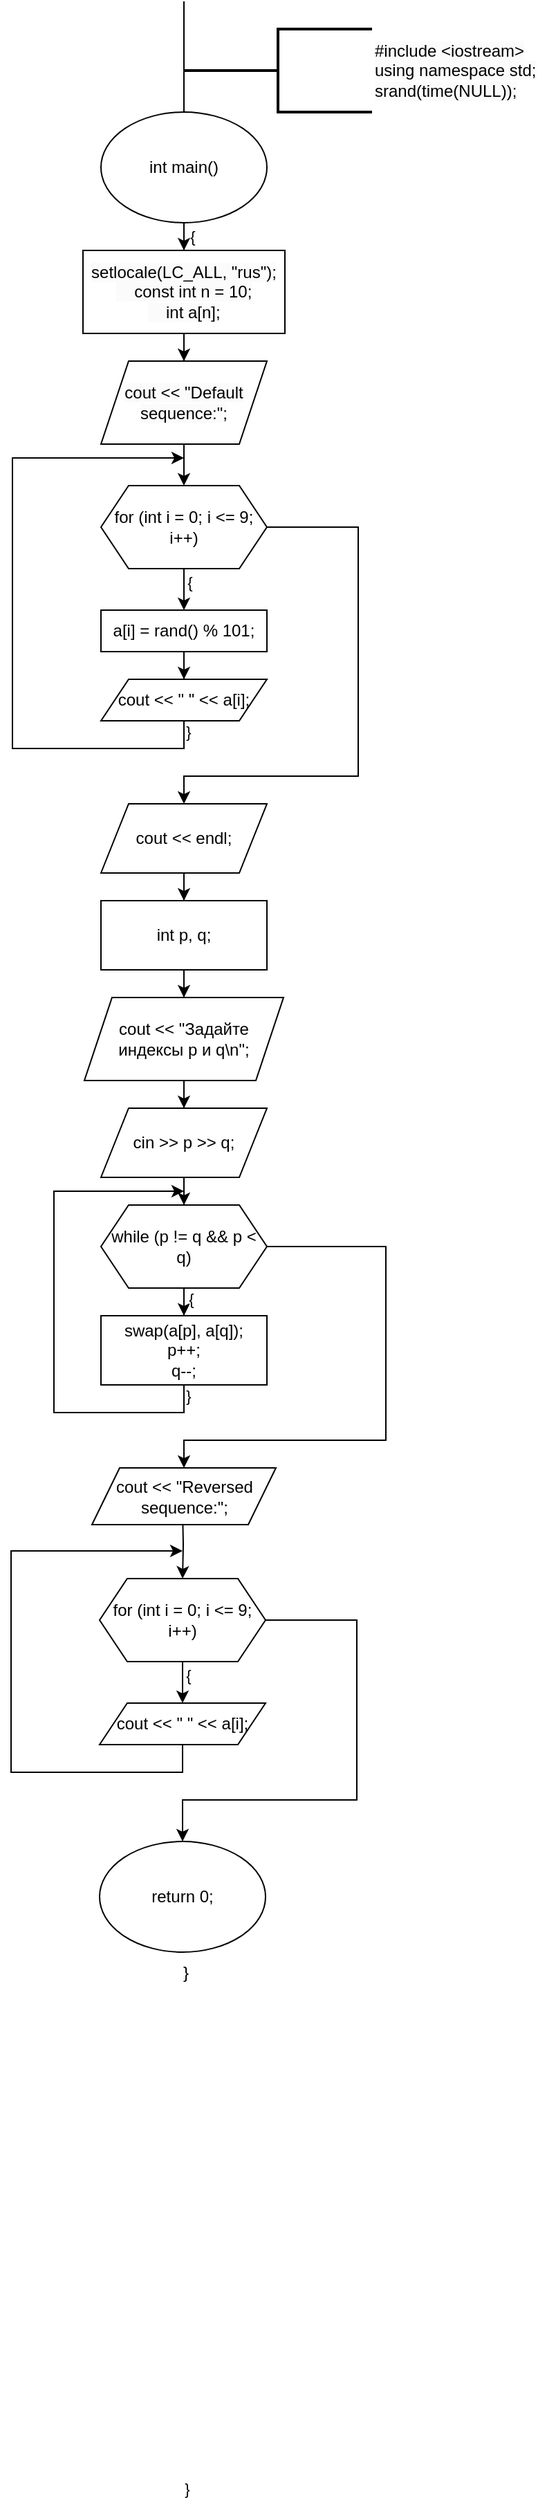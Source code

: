 <mxfile version="20.8.16" type="device"><diagram name="Страница 1" id="gcDt60N7jK0eCTy7Oaxi"><mxGraphModel dx="1393" dy="797" grid="1" gridSize="10" guides="1" tooltips="1" connect="1" arrows="1" fold="1" page="1" pageScale="1" pageWidth="827" pageHeight="1169" math="0" shadow="0"><root><mxCell id="0"/><mxCell id="1" parent="0"/><mxCell id="sxnHPJvaJj2CRW_7o38N-8" value="" style="edgeStyle=orthogonalEdgeStyle;rounded=0;orthogonalLoop=1;jettySize=auto;html=1;" edge="1" parent="1" source="sxnHPJvaJj2CRW_7o38N-2" target="sxnHPJvaJj2CRW_7o38N-7"><mxGeometry relative="1" as="geometry"/></mxCell><mxCell id="sxnHPJvaJj2CRW_7o38N-2" value="int main()" style="ellipse;whiteSpace=wrap;html=1;" vertex="1" parent="1"><mxGeometry x="354" y="100" width="120" height="80" as="geometry"/></mxCell><mxCell id="sxnHPJvaJj2CRW_7o38N-3" value="" style="endArrow=none;html=1;rounded=0;entryX=0.5;entryY=0;entryDx=0;entryDy=0;" edge="1" parent="1" target="sxnHPJvaJj2CRW_7o38N-2"><mxGeometry width="50" height="50" relative="1" as="geometry"><mxPoint x="414" y="20" as="sourcePoint"/><mxPoint x="440" y="250" as="targetPoint"/></mxGeometry></mxCell><mxCell id="sxnHPJvaJj2CRW_7o38N-14" value="{" style="edgeLabel;html=1;align=center;verticalAlign=middle;resizable=0;points=[];" vertex="1" connectable="0" parent="sxnHPJvaJj2CRW_7o38N-3"><mxGeometry x="-0.65" y="-1" relative="1" as="geometry"><mxPoint x="7" y="156" as="offset"/></mxGeometry></mxCell><mxCell id="sxnHPJvaJj2CRW_7o38N-4" value="&lt;span style=&quot;color: rgb(0, 0, 0); font-family: Helvetica; font-size: 12px; font-style: normal; font-variant-ligatures: normal; font-variant-caps: normal; font-weight: 400; letter-spacing: normal; orphans: 2; text-align: left; text-indent: 0px; text-transform: none; widows: 2; word-spacing: 0px; -webkit-text-stroke-width: 0px; background-color: rgb(251, 251, 251); text-decoration-thickness: initial; text-decoration-style: initial; text-decoration-color: initial; float: none; display: inline !important;&quot;&gt;#include &amp;lt;iostream&amp;gt;&lt;/span&gt;&lt;br style=&quot;border-color: var(--border-color); color: rgb(0, 0, 0); font-family: Helvetica; font-size: 12px; font-style: normal; font-variant-ligatures: normal; font-variant-caps: normal; font-weight: 400; letter-spacing: normal; orphans: 2; text-align: left; text-indent: 0px; text-transform: none; widows: 2; word-spacing: 0px; -webkit-text-stroke-width: 0px; background-color: rgb(251, 251, 251); text-decoration-thickness: initial; text-decoration-style: initial; text-decoration-color: initial;&quot;&gt;&lt;span style=&quot;color: rgb(0, 0, 0); font-family: Helvetica; font-size: 12px; font-style: normal; font-variant-ligatures: normal; font-variant-caps: normal; font-weight: 400; letter-spacing: normal; orphans: 2; text-align: left; text-indent: 0px; text-transform: none; widows: 2; word-spacing: 0px; -webkit-text-stroke-width: 0px; background-color: rgb(251, 251, 251); text-decoration-thickness: initial; text-decoration-style: initial; text-decoration-color: initial; float: none; display: inline !important;&quot;&gt;using namespace std;&lt;br&gt;srand(time(NULL));&lt;br&gt;&lt;/span&gt;" style="strokeWidth=2;html=1;shape=mxgraph.flowchart.annotation_2;align=left;labelPosition=right;pointerEvents=1;" vertex="1" parent="1"><mxGeometry x="414" y="40" width="136" height="60" as="geometry"/></mxCell><mxCell id="sxnHPJvaJj2CRW_7o38N-11" value="" style="edgeStyle=orthogonalEdgeStyle;rounded=0;orthogonalLoop=1;jettySize=auto;html=1;" edge="1" parent="1" source="sxnHPJvaJj2CRW_7o38N-7" target="sxnHPJvaJj2CRW_7o38N-10"><mxGeometry relative="1" as="geometry"/></mxCell><mxCell id="sxnHPJvaJj2CRW_7o38N-7" value="&lt;span style=&quot;color: rgb(0, 0, 0); font-family: Helvetica; font-size: 12px; font-style: normal; font-variant-ligatures: normal; font-variant-caps: normal; font-weight: 400; letter-spacing: normal; orphans: 2; text-align: left; text-indent: 0px; text-transform: none; widows: 2; word-spacing: 0px; -webkit-text-stroke-width: 0px; background-color: rgb(251, 251, 251); text-decoration-thickness: initial; text-decoration-style: initial; text-decoration-color: initial; float: none; display: inline !important;&quot;&gt;setlocale(LC_ALL, &quot;rus&quot;);&lt;/span&gt;&lt;br style=&quot;border-color: var(--border-color); color: rgb(0, 0, 0); font-family: Helvetica; font-size: 12px; font-style: normal; font-variant-ligatures: normal; font-variant-caps: normal; font-weight: 400; letter-spacing: normal; orphans: 2; text-align: left; text-indent: 0px; text-transform: none; widows: 2; word-spacing: 0px; -webkit-text-stroke-width: 0px; background-color: rgb(251, 251, 251); text-decoration-thickness: initial; text-decoration-style: initial; text-decoration-color: initial;&quot;&gt;&lt;span style=&quot;color: rgb(0, 0, 0); font-family: Helvetica; font-size: 12px; font-style: normal; font-variant-ligatures: normal; font-variant-caps: normal; font-weight: 400; letter-spacing: normal; orphans: 2; text-align: left; text-indent: 0px; text-transform: none; widows: 2; word-spacing: 0px; -webkit-text-stroke-width: 0px; background-color: rgb(251, 251, 251); text-decoration-thickness: initial; text-decoration-style: initial; text-decoration-color: initial; float: none; display: inline !important;&quot;&gt;&amp;nbsp; &amp;nbsp; const int n = 10;&lt;/span&gt;&lt;br style=&quot;border-color: var(--border-color); color: rgb(0, 0, 0); font-family: Helvetica; font-size: 12px; font-style: normal; font-variant-ligatures: normal; font-variant-caps: normal; font-weight: 400; letter-spacing: normal; orphans: 2; text-align: left; text-indent: 0px; text-transform: none; widows: 2; word-spacing: 0px; -webkit-text-stroke-width: 0px; background-color: rgb(251, 251, 251); text-decoration-thickness: initial; text-decoration-style: initial; text-decoration-color: initial;&quot;&gt;&lt;span style=&quot;color: rgb(0, 0, 0); font-family: Helvetica; font-size: 12px; font-style: normal; font-variant-ligatures: normal; font-variant-caps: normal; font-weight: 400; letter-spacing: normal; orphans: 2; text-align: left; text-indent: 0px; text-transform: none; widows: 2; word-spacing: 0px; -webkit-text-stroke-width: 0px; background-color: rgb(251, 251, 251); text-decoration-thickness: initial; text-decoration-style: initial; text-decoration-color: initial; float: none; display: inline !important;&quot;&gt;&amp;nbsp; &amp;nbsp; int a[n];&lt;/span&gt;" style="whiteSpace=wrap;html=1;" vertex="1" parent="1"><mxGeometry x="341" y="200" width="146" height="60" as="geometry"/></mxCell><mxCell id="sxnHPJvaJj2CRW_7o38N-13" value="" style="edgeStyle=orthogonalEdgeStyle;rounded=0;orthogonalLoop=1;jettySize=auto;html=1;" edge="1" parent="1" source="sxnHPJvaJj2CRW_7o38N-10" target="sxnHPJvaJj2CRW_7o38N-12"><mxGeometry relative="1" as="geometry"/></mxCell><mxCell id="sxnHPJvaJj2CRW_7o38N-10" value="&lt;span style=&quot;color: rgb(0, 0, 0); font-family: Helvetica; font-size: 12px; font-style: normal; font-variant-ligatures: normal; font-variant-caps: normal; font-weight: 400; letter-spacing: normal; orphans: 2; text-align: left; text-indent: 0px; text-transform: none; widows: 2; word-spacing: 0px; -webkit-text-stroke-width: 0px; background-color: rgb(251, 251, 251); text-decoration-thickness: initial; text-decoration-style: initial; text-decoration-color: initial; float: none; display: inline !important;&quot;&gt;cout &amp;lt;&amp;lt; &quot;Default sequence:&quot;;&lt;/span&gt;" style="shape=parallelogram;perimeter=parallelogramPerimeter;whiteSpace=wrap;html=1;fixedSize=1;" vertex="1" parent="1"><mxGeometry x="354" y="280" width="120" height="60" as="geometry"/></mxCell><mxCell id="sxnHPJvaJj2CRW_7o38N-19" value="" style="edgeStyle=orthogonalEdgeStyle;rounded=0;orthogonalLoop=1;jettySize=auto;html=1;" edge="1" parent="1" source="sxnHPJvaJj2CRW_7o38N-12" target="sxnHPJvaJj2CRW_7o38N-18"><mxGeometry relative="1" as="geometry"/></mxCell><mxCell id="sxnHPJvaJj2CRW_7o38N-24" style="edgeStyle=orthogonalEdgeStyle;rounded=0;orthogonalLoop=1;jettySize=auto;html=1;exitX=1;exitY=0.5;exitDx=0;exitDy=0;" edge="1" parent="1" source="sxnHPJvaJj2CRW_7o38N-12" target="sxnHPJvaJj2CRW_7o38N-25"><mxGeometry relative="1" as="geometry"><mxPoint x="414" y="770" as="targetPoint"/><Array as="points"><mxPoint x="540" y="400"/><mxPoint x="540" y="580"/><mxPoint x="414" y="580"/></Array></mxGeometry></mxCell><mxCell id="sxnHPJvaJj2CRW_7o38N-12" value="for (int i = 0; i &amp;lt;= 9; i++)" style="shape=hexagon;perimeter=hexagonPerimeter2;whiteSpace=wrap;html=1;fixedSize=1;" vertex="1" parent="1"><mxGeometry x="354" y="370" width="120" height="60" as="geometry"/></mxCell><mxCell id="sxnHPJvaJj2CRW_7o38N-16" value="{" style="edgeLabel;html=1;align=center;verticalAlign=middle;resizable=0;points=[];" vertex="1" connectable="0" parent="1"><mxGeometry x="380" y="360" as="geometry"><mxPoint x="38" y="80" as="offset"/></mxGeometry></mxCell><mxCell id="sxnHPJvaJj2CRW_7o38N-21" value="" style="edgeStyle=orthogonalEdgeStyle;rounded=0;orthogonalLoop=1;jettySize=auto;html=1;" edge="1" parent="1" source="sxnHPJvaJj2CRW_7o38N-18" target="sxnHPJvaJj2CRW_7o38N-20"><mxGeometry relative="1" as="geometry"/></mxCell><mxCell id="sxnHPJvaJj2CRW_7o38N-18" value="a[i] = rand() % 101;" style="whiteSpace=wrap;html=1;" vertex="1" parent="1"><mxGeometry x="354" y="460" width="120" height="30" as="geometry"/></mxCell><mxCell id="sxnHPJvaJj2CRW_7o38N-22" style="edgeStyle=orthogonalEdgeStyle;rounded=0;orthogonalLoop=1;jettySize=auto;html=1;exitX=0.5;exitY=1;exitDx=0;exitDy=0;" edge="1" parent="1" source="sxnHPJvaJj2CRW_7o38N-20"><mxGeometry relative="1" as="geometry"><mxPoint x="414" y="350" as="targetPoint"/><Array as="points"><mxPoint x="414" y="560"/><mxPoint x="290" y="560"/><mxPoint x="290" y="350"/></Array></mxGeometry></mxCell><mxCell id="sxnHPJvaJj2CRW_7o38N-20" value="cout &lt;&lt; &quot; &quot; &lt;&lt; a[i];" style="shape=parallelogram;perimeter=parallelogramPerimeter;whiteSpace=wrap;html=1;fixedSize=1;" vertex="1" parent="1"><mxGeometry x="354" y="510" width="120" height="30" as="geometry"/></mxCell><mxCell id="sxnHPJvaJj2CRW_7o38N-23" value="}" style="edgeLabel;html=1;align=center;verticalAlign=middle;resizable=0;points=[];" vertex="1" connectable="0" parent="1"><mxGeometry x="430" y="100" as="geometry"><mxPoint x="-13" y="448" as="offset"/></mxGeometry></mxCell><mxCell id="sxnHPJvaJj2CRW_7o38N-27" value="" style="edgeStyle=orthogonalEdgeStyle;rounded=0;orthogonalLoop=1;jettySize=auto;html=1;" edge="1" parent="1" source="sxnHPJvaJj2CRW_7o38N-25" target="sxnHPJvaJj2CRW_7o38N-26"><mxGeometry relative="1" as="geometry"/></mxCell><mxCell id="sxnHPJvaJj2CRW_7o38N-25" value="cout &lt;&lt; endl;" style="shape=parallelogram;perimeter=parallelogramPerimeter;whiteSpace=wrap;html=1;fixedSize=1;" vertex="1" parent="1"><mxGeometry x="354" y="600" width="120" height="50" as="geometry"/></mxCell><mxCell id="sxnHPJvaJj2CRW_7o38N-29" value="" style="edgeStyle=orthogonalEdgeStyle;rounded=0;orthogonalLoop=1;jettySize=auto;html=1;" edge="1" parent="1" source="sxnHPJvaJj2CRW_7o38N-26" target="sxnHPJvaJj2CRW_7o38N-28"><mxGeometry relative="1" as="geometry"/></mxCell><mxCell id="sxnHPJvaJj2CRW_7o38N-26" value="int p, q;" style="whiteSpace=wrap;html=1;" vertex="1" parent="1"><mxGeometry x="354" y="670" width="120" height="50" as="geometry"/></mxCell><mxCell id="sxnHPJvaJj2CRW_7o38N-31" value="" style="edgeStyle=orthogonalEdgeStyle;rounded=0;orthogonalLoop=1;jettySize=auto;html=1;" edge="1" parent="1" source="sxnHPJvaJj2CRW_7o38N-28" target="sxnHPJvaJj2CRW_7o38N-30"><mxGeometry relative="1" as="geometry"/></mxCell><mxCell id="sxnHPJvaJj2CRW_7o38N-28" value="cout &lt;&lt; &quot;Задайте индексы p и q\n&quot;;" style="shape=parallelogram;perimeter=parallelogramPerimeter;whiteSpace=wrap;html=1;fixedSize=1;" vertex="1" parent="1"><mxGeometry x="342" y="740" width="144" height="60" as="geometry"/></mxCell><mxCell id="sxnHPJvaJj2CRW_7o38N-33" value="" style="edgeStyle=orthogonalEdgeStyle;rounded=0;orthogonalLoop=1;jettySize=auto;html=1;" edge="1" parent="1" source="sxnHPJvaJj2CRW_7o38N-30" target="sxnHPJvaJj2CRW_7o38N-32"><mxGeometry relative="1" as="geometry"/></mxCell><mxCell id="sxnHPJvaJj2CRW_7o38N-30" value="cin &gt;&gt; p &gt;&gt; q;" style="shape=parallelogram;perimeter=parallelogramPerimeter;whiteSpace=wrap;html=1;fixedSize=1;" vertex="1" parent="1"><mxGeometry x="354" y="820" width="120" height="50" as="geometry"/></mxCell><mxCell id="sxnHPJvaJj2CRW_7o38N-35" value="" style="edgeStyle=orthogonalEdgeStyle;rounded=0;orthogonalLoop=1;jettySize=auto;html=1;" edge="1" parent="1" source="sxnHPJvaJj2CRW_7o38N-32" target="sxnHPJvaJj2CRW_7o38N-34"><mxGeometry relative="1" as="geometry"/></mxCell><mxCell id="sxnHPJvaJj2CRW_7o38N-49" style="edgeStyle=orthogonalEdgeStyle;rounded=0;orthogonalLoop=1;jettySize=auto;html=1;" edge="1" parent="1" source="sxnHPJvaJj2CRW_7o38N-32" target="sxnHPJvaJj2CRW_7o38N-50"><mxGeometry relative="1" as="geometry"><mxPoint x="414" y="1080" as="targetPoint"/><Array as="points"><mxPoint x="560" y="920"/><mxPoint x="560" y="1060"/><mxPoint x="414" y="1060"/></Array></mxGeometry></mxCell><mxCell id="sxnHPJvaJj2CRW_7o38N-32" value="while (p != q &amp;&amp; p &lt; q)" style="shape=hexagon;perimeter=hexagonPerimeter2;whiteSpace=wrap;html=1;fixedSize=1;" vertex="1" parent="1"><mxGeometry x="354" y="890" width="120" height="60" as="geometry"/></mxCell><mxCell id="sxnHPJvaJj2CRW_7o38N-36" style="edgeStyle=orthogonalEdgeStyle;rounded=0;orthogonalLoop=1;jettySize=auto;html=1;exitX=0.5;exitY=1;exitDx=0;exitDy=0;" edge="1" parent="1" source="sxnHPJvaJj2CRW_7o38N-34"><mxGeometry relative="1" as="geometry"><mxPoint x="414" y="880" as="targetPoint"/><Array as="points"><mxPoint x="414" y="1040"/><mxPoint x="320" y="1040"/><mxPoint x="320" y="880"/></Array></mxGeometry></mxCell><mxCell id="sxnHPJvaJj2CRW_7o38N-34" value="swap(a[p], a[q]);&lt;br&gt;p++;&lt;br&gt;q--;" style="whiteSpace=wrap;html=1;" vertex="1" parent="1"><mxGeometry x="354" y="970" width="120" height="50" as="geometry"/></mxCell><mxCell id="sxnHPJvaJj2CRW_7o38N-37" value="{" style="edgeLabel;html=1;align=center;verticalAlign=middle;resizable=0;points=[];" vertex="1" connectable="0" parent="1"><mxGeometry x="430" y="200" as="geometry"><mxPoint x="-11" y="758" as="offset"/></mxGeometry></mxCell><mxCell id="sxnHPJvaJj2CRW_7o38N-38" value="}" style="edgeLabel;html=1;align=center;verticalAlign=middle;resizable=0;points=[];" vertex="1" connectable="0" parent="1"><mxGeometry x="430" y="580" as="geometry"><mxPoint x="-13" y="448" as="offset"/></mxGeometry></mxCell><mxCell id="sxnHPJvaJj2CRW_7o38N-39" value="" style="edgeStyle=orthogonalEdgeStyle;rounded=0;orthogonalLoop=1;jettySize=auto;html=1;" edge="1" parent="1" target="sxnHPJvaJj2CRW_7o38N-42"><mxGeometry relative="1" as="geometry"><mxPoint x="413" y="1110" as="sourcePoint"/></mxGeometry></mxCell><mxCell id="sxnHPJvaJj2CRW_7o38N-40" value="" style="edgeStyle=orthogonalEdgeStyle;rounded=0;orthogonalLoop=1;jettySize=auto;html=1;entryX=0.5;entryY=0;entryDx=0;entryDy=0;" edge="1" parent="1" source="sxnHPJvaJj2CRW_7o38N-42" target="sxnHPJvaJj2CRW_7o38N-47"><mxGeometry relative="1" as="geometry"><mxPoint x="413" y="1250" as="targetPoint"/><Array as="points"/></mxGeometry></mxCell><mxCell id="sxnHPJvaJj2CRW_7o38N-41" style="edgeStyle=orthogonalEdgeStyle;rounded=0;orthogonalLoop=1;jettySize=auto;html=1;exitX=1;exitY=0.5;exitDx=0;exitDy=0;" edge="1" parent="1" source="sxnHPJvaJj2CRW_7o38N-42" target="sxnHPJvaJj2CRW_7o38N-51"><mxGeometry relative="1" as="geometry"><mxPoint x="413" y="1390" as="targetPoint"/><Array as="points"><mxPoint x="539" y="1190"/><mxPoint x="539" y="1320"/><mxPoint x="413" y="1320"/></Array></mxGeometry></mxCell><mxCell id="sxnHPJvaJj2CRW_7o38N-42" value="for (int i = 0; i &amp;lt;= 9; i++)" style="shape=hexagon;perimeter=hexagonPerimeter2;whiteSpace=wrap;html=1;fixedSize=1;" vertex="1" parent="1"><mxGeometry x="353" y="1160" width="120" height="60" as="geometry"/></mxCell><mxCell id="sxnHPJvaJj2CRW_7o38N-43" value="{" style="edgeLabel;html=1;align=center;verticalAlign=middle;resizable=0;points=[];" vertex="1" connectable="0" parent="1"><mxGeometry x="379" y="1150" as="geometry"><mxPoint x="38" y="80" as="offset"/></mxGeometry></mxCell><mxCell id="sxnHPJvaJj2CRW_7o38N-46" style="edgeStyle=orthogonalEdgeStyle;rounded=0;orthogonalLoop=1;jettySize=auto;html=1;exitX=0.5;exitY=1;exitDx=0;exitDy=0;" edge="1" parent="1" source="sxnHPJvaJj2CRW_7o38N-47"><mxGeometry relative="1" as="geometry"><mxPoint x="413" y="1140" as="targetPoint"/><Array as="points"><mxPoint x="413" y="1300"/><mxPoint x="289" y="1300"/><mxPoint x="289" y="1140"/></Array></mxGeometry></mxCell><mxCell id="sxnHPJvaJj2CRW_7o38N-47" value="cout &lt;&lt; &quot; &quot; &lt;&lt; a[i];" style="shape=parallelogram;perimeter=parallelogramPerimeter;whiteSpace=wrap;html=1;fixedSize=1;" vertex="1" parent="1"><mxGeometry x="353" y="1250" width="120" height="30" as="geometry"/></mxCell><mxCell id="sxnHPJvaJj2CRW_7o38N-48" value="}" style="edgeLabel;html=1;align=center;verticalAlign=middle;resizable=0;points=[];" vertex="1" connectable="0" parent="1"><mxGeometry x="429" y="1370" as="geometry"><mxPoint x="-13" y="448" as="offset"/></mxGeometry></mxCell><mxCell id="sxnHPJvaJj2CRW_7o38N-50" value="cout &lt;&lt; &quot;Reversed sequence:&quot;;" style="shape=parallelogram;perimeter=parallelogramPerimeter;whiteSpace=wrap;html=1;fixedSize=1;" vertex="1" parent="1"><mxGeometry x="347.5" y="1080" width="133" height="41" as="geometry"/></mxCell><mxCell id="sxnHPJvaJj2CRW_7o38N-51" value="return 0;" style="ellipse;whiteSpace=wrap;html=1;" vertex="1" parent="1"><mxGeometry x="353" y="1350" width="120" height="80" as="geometry"/></mxCell><mxCell id="sxnHPJvaJj2CRW_7o38N-52" value="}" style="text;html=1;align=center;verticalAlign=middle;resizable=0;points=[];autosize=1;strokeColor=none;fillColor=none;" vertex="1" parent="1"><mxGeometry x="400" y="1430" width="30" height="30" as="geometry"/></mxCell></root></mxGraphModel></diagram></mxfile>